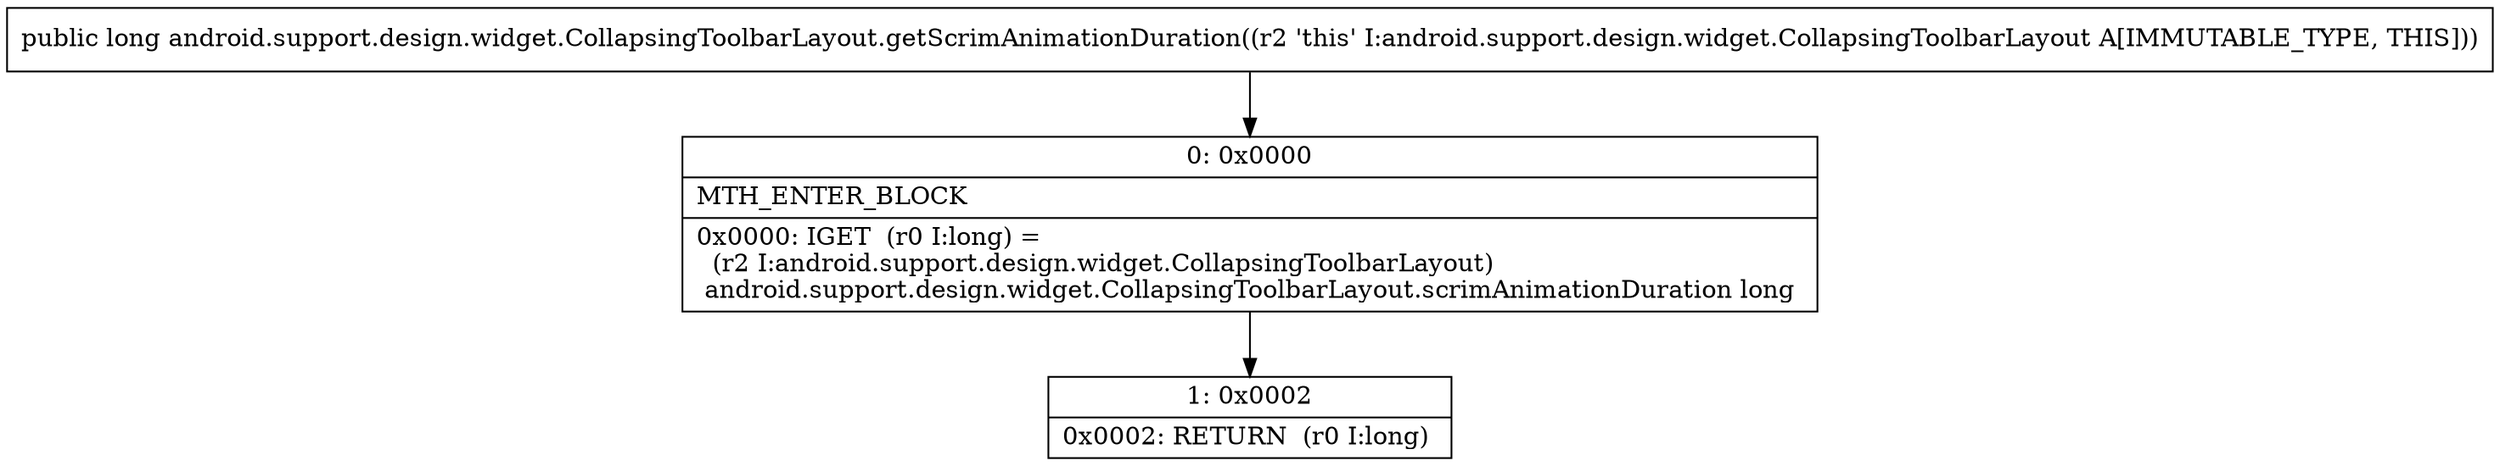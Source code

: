 digraph "CFG forandroid.support.design.widget.CollapsingToolbarLayout.getScrimAnimationDuration()J" {
Node_0 [shape=record,label="{0\:\ 0x0000|MTH_ENTER_BLOCK\l|0x0000: IGET  (r0 I:long) = \l  (r2 I:android.support.design.widget.CollapsingToolbarLayout)\l android.support.design.widget.CollapsingToolbarLayout.scrimAnimationDuration long \l}"];
Node_1 [shape=record,label="{1\:\ 0x0002|0x0002: RETURN  (r0 I:long) \l}"];
MethodNode[shape=record,label="{public long android.support.design.widget.CollapsingToolbarLayout.getScrimAnimationDuration((r2 'this' I:android.support.design.widget.CollapsingToolbarLayout A[IMMUTABLE_TYPE, THIS])) }"];
MethodNode -> Node_0;
Node_0 -> Node_1;
}

